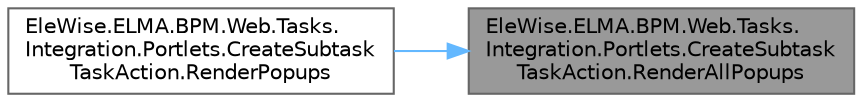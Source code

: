 digraph "EleWise.ELMA.BPM.Web.Tasks.Integration.Portlets.CreateSubtaskTaskAction.RenderAllPopups"
{
 // LATEX_PDF_SIZE
  bgcolor="transparent";
  edge [fontname=Helvetica,fontsize=10,labelfontname=Helvetica,labelfontsize=10];
  node [fontname=Helvetica,fontsize=10,shape=box,height=0.2,width=0.4];
  rankdir="RL";
  Node1 [id="Node000001",label="EleWise.ELMA.BPM.Web.Tasks.\lIntegration.Portlets.CreateSubtask\lTaskAction.RenderAllPopups",height=0.2,width=0.4,color="gray40", fillcolor="grey60", style="filled", fontcolor="black",tooltip=" "];
  Node1 -> Node2 [id="edge1_Node000001_Node000002",dir="back",color="steelblue1",style="solid",tooltip=" "];
  Node2 [id="Node000002",label="EleWise.ELMA.BPM.Web.Tasks.\lIntegration.Portlets.CreateSubtask\lTaskAction.RenderPopups",height=0.2,width=0.4,color="grey40", fillcolor="white", style="filled",URL="$class_ele_wise_1_1_e_l_m_a_1_1_b_p_m_1_1_web_1_1_tasks_1_1_integration_1_1_portlets_1_1_create_subtask_task_action.html#a2070eb04349b85edf782a785bc7450e1",tooltip=" "];
}
